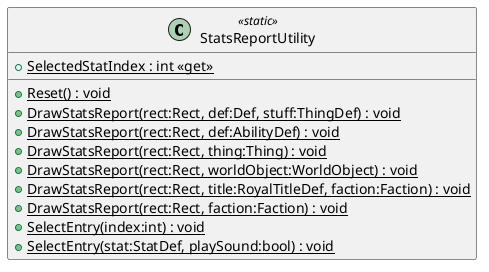 @startuml
class StatsReportUtility <<static>> {
    + {static} SelectedStatIndex : int <<get>>
    + {static} Reset() : void
    + {static} DrawStatsReport(rect:Rect, def:Def, stuff:ThingDef) : void
    + {static} DrawStatsReport(rect:Rect, def:AbilityDef) : void
    + {static} DrawStatsReport(rect:Rect, thing:Thing) : void
    + {static} DrawStatsReport(rect:Rect, worldObject:WorldObject) : void
    + {static} DrawStatsReport(rect:Rect, title:RoyalTitleDef, faction:Faction) : void
    + {static} DrawStatsReport(rect:Rect, faction:Faction) : void
    + {static} SelectEntry(index:int) : void
    + {static} SelectEntry(stat:StatDef, playSound:bool) : void
}
@enduml
